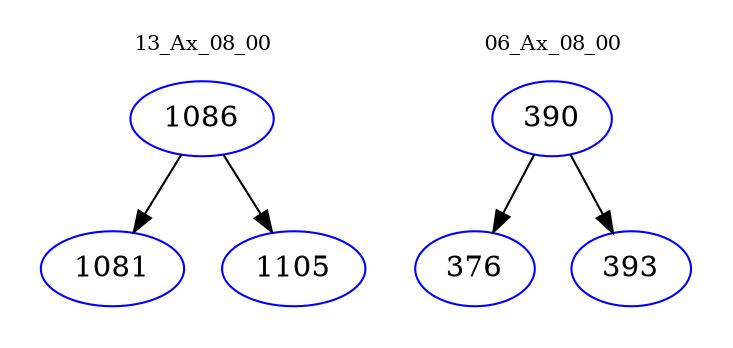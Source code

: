 digraph{
subgraph cluster_0 {
color = white
label = "13_Ax_08_00";
fontsize=10;
T0_1086 [label="1086", color="blue"]
T0_1086 -> T0_1081 [color="black"]
T0_1081 [label="1081", color="blue"]
T0_1086 -> T0_1105 [color="black"]
T0_1105 [label="1105", color="blue"]
}
subgraph cluster_1 {
color = white
label = "06_Ax_08_00";
fontsize=10;
T1_390 [label="390", color="blue"]
T1_390 -> T1_376 [color="black"]
T1_376 [label="376", color="blue"]
T1_390 -> T1_393 [color="black"]
T1_393 [label="393", color="blue"]
}
}
